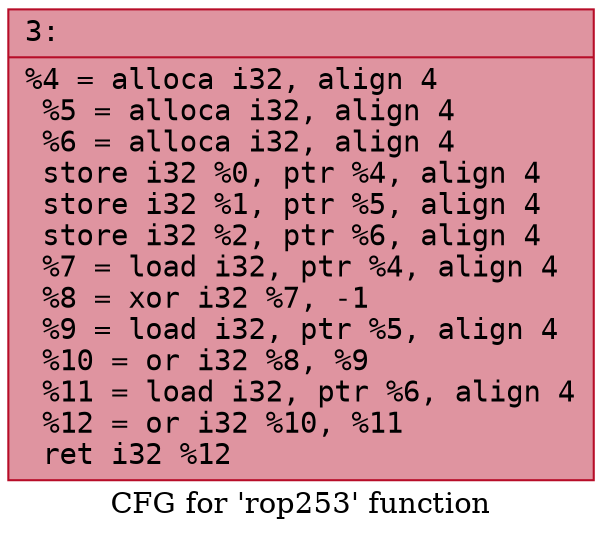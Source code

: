 digraph "CFG for 'rop253' function" {
	label="CFG for 'rop253' function";

	Node0x6000015c2df0 [shape=record,color="#b70d28ff", style=filled, fillcolor="#b70d2870" fontname="Courier",label="{3:\l|  %4 = alloca i32, align 4\l  %5 = alloca i32, align 4\l  %6 = alloca i32, align 4\l  store i32 %0, ptr %4, align 4\l  store i32 %1, ptr %5, align 4\l  store i32 %2, ptr %6, align 4\l  %7 = load i32, ptr %4, align 4\l  %8 = xor i32 %7, -1\l  %9 = load i32, ptr %5, align 4\l  %10 = or i32 %8, %9\l  %11 = load i32, ptr %6, align 4\l  %12 = or i32 %10, %11\l  ret i32 %12\l}"];
}
